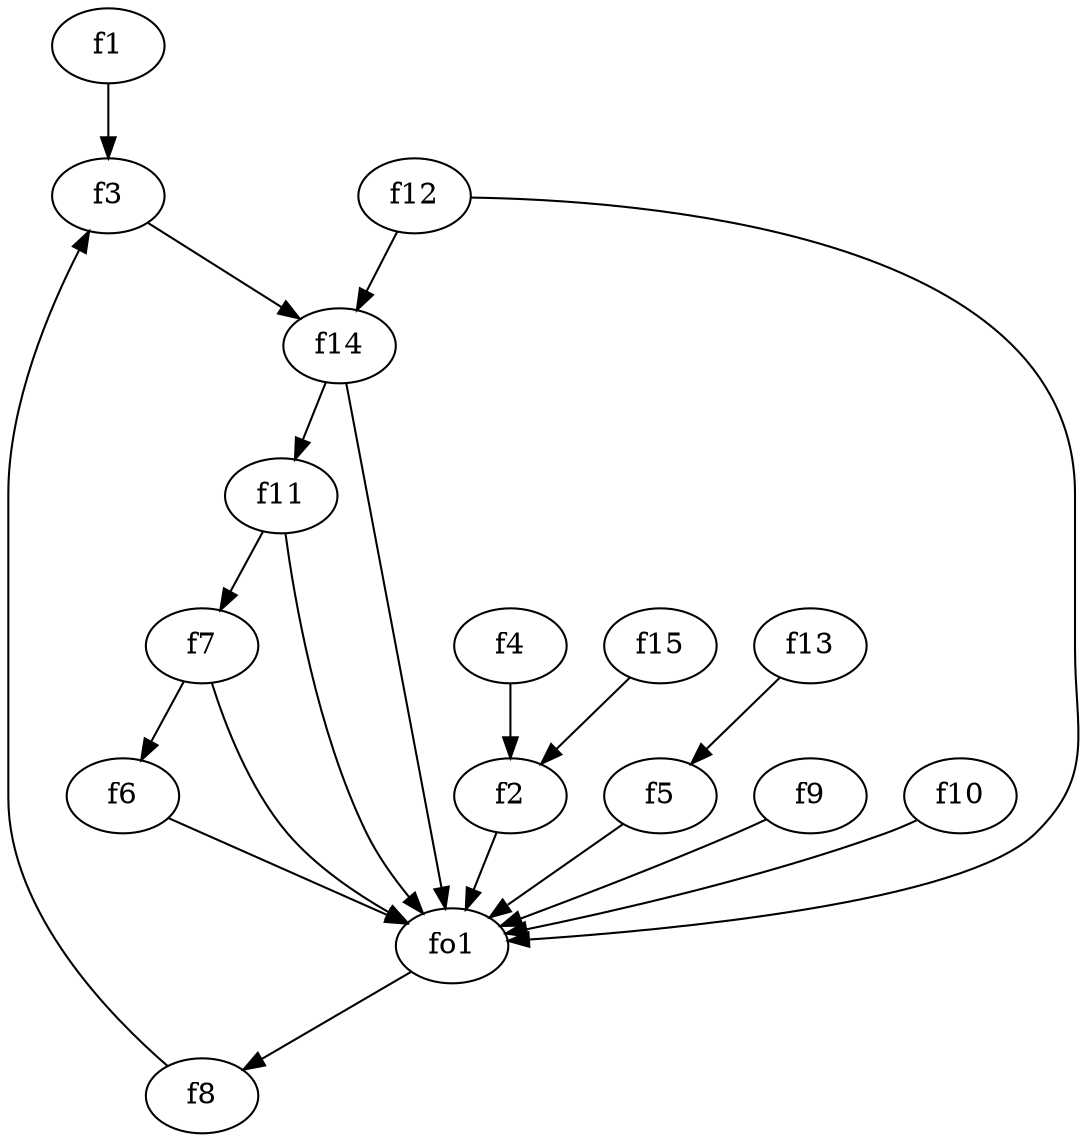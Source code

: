 strict digraph  {
f1;
f2;
f3;
f4;
f5;
f6;
f7;
f8;
f9;
f10;
f11;
f12;
f13;
f14;
f15;
fo1;
f1 -> f3  [weight=2];
f2 -> fo1  [weight=2];
f3 -> f14  [weight=2];
f4 -> f2  [weight=2];
f5 -> fo1  [weight=2];
f6 -> fo1  [weight=2];
f7 -> f6  [weight=2];
f7 -> fo1  [weight=2];
f8 -> f3  [weight=2];
f9 -> fo1  [weight=2];
f10 -> fo1  [weight=2];
f11 -> fo1  [weight=2];
f11 -> f7  [weight=2];
f12 -> f14  [weight=2];
f12 -> fo1  [weight=2];
f13 -> f5  [weight=2];
f14 -> fo1  [weight=2];
f14 -> f11  [weight=2];
f15 -> f2  [weight=2];
fo1 -> f8  [weight=2];
}
